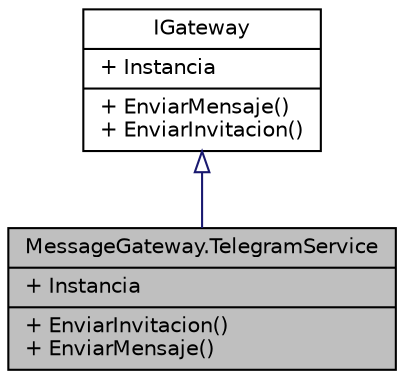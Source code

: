 digraph "MessageGateway.TelegramService"
{
 // INTERACTIVE_SVG=YES
 // LATEX_PDF_SIZE
  edge [fontname="Helvetica",fontsize="10",labelfontname="Helvetica",labelfontsize="10"];
  node [fontname="Helvetica",fontsize="10",shape=record];
  Node1 [label="{MessageGateway.TelegramService\n|+ Instancia\l|+ EnviarInvitacion()\l+ EnviarMensaje()\l}",height=0.2,width=0.4,color="black", fillcolor="grey75", style="filled", fontcolor="black",tooltip="Clase placeholder del Bot a enviar mensajes."];
  Node2 -> Node1 [dir="back",color="midnightblue",fontsize="10",style="solid",arrowtail="onormal",fontname="Helvetica"];
  Node2 [label="{IGateway\n|+ Instancia\l|+ EnviarMensaje()\l+ EnviarInvitacion()\l}",height=0.2,width=0.4,color="black", fillcolor="white", style="filled",URL="$interfaceMessageGateway_1_1IGateway.html",tooltip="Interfaz que engloba las diferentes salidas posibles de mensaje de invitación al bot (mail,..."];
}
